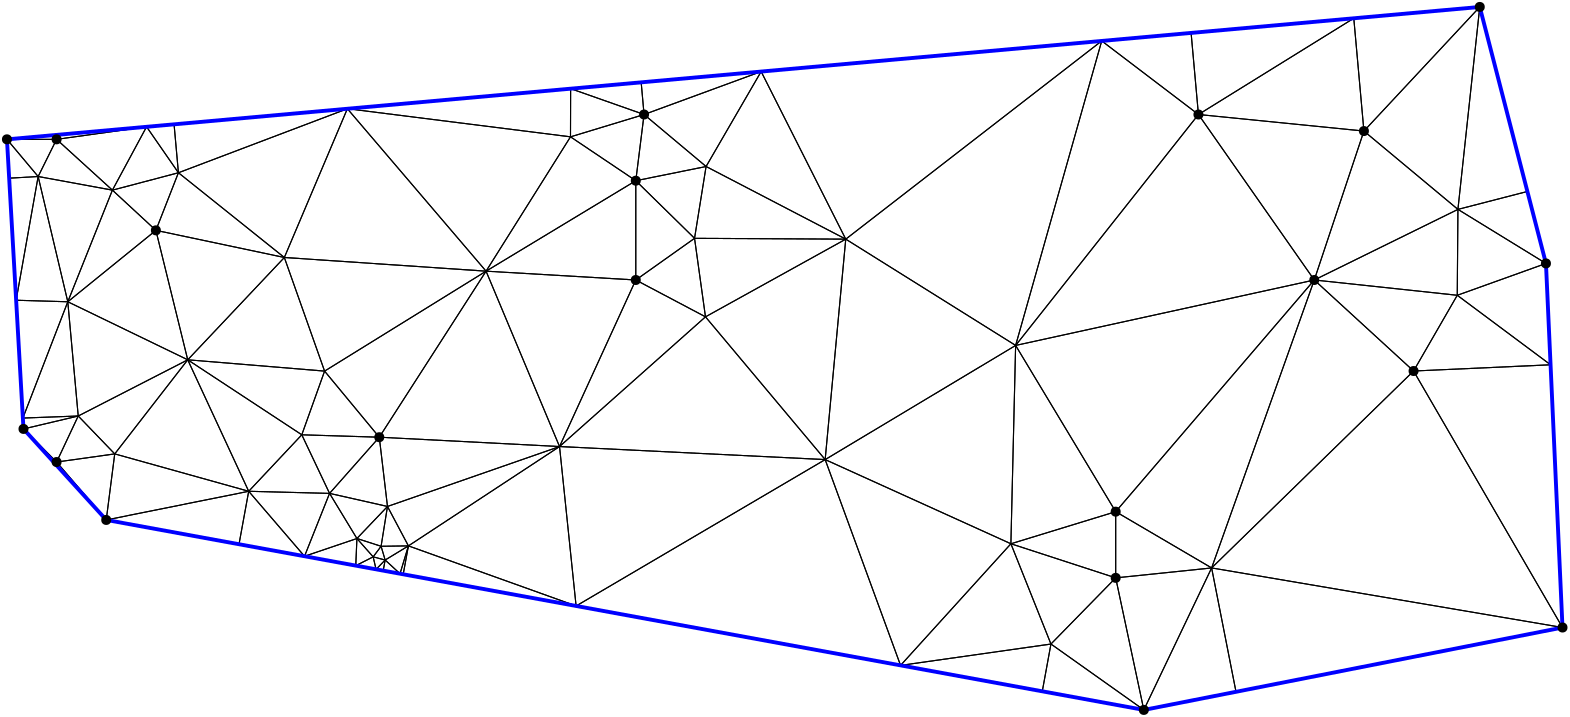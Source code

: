 <?xml version="1.0"?>
<!DOCTYPE ipe SYSTEM "ipe.dtd">
<ipe version="70218" creator="Ipe 7.2.24">
<info created="D:20221020151441" modified="D:20221020151441"/>
<ipestyle name="basic">
<symbol name="mark/disk(sx)" transformations="translations">
<path fill="sym-stroke">
0.6 0 0 0.6 0 0 e
</path>
</symbol>
<anglesize name="22.5 deg" value="22.5"/>
<anglesize name="30 deg" value="30"/>
<anglesize name="45 deg" value="45"/>
<anglesize name="60 deg" value="60"/>
<anglesize name="90 deg" value="90"/>
<arrowsize name="large" value="10"/>
<arrowsize name="small" value="5"/>
<arrowsize name="tiny" value="3"/>
<color name="blue" value="0 0 1"/>
<color name="gray" value="0.745"/>
<color name="green" value="0 1 0"/>
<color name="red" value="1 0 0"/>
<color name="pink" value="1 0.753 0.796"/>
<pen name="heavier" value="0.8"/>
<pen name="fat" value="1.4"/>
<pen name="ultrafat" value="2"/>
<gridsize name="16 pts (~6 mm)" value="16"/>
<gridsize name="32 pts (~12 mm)" value="32"/>
<gridsize name="4 pts" value="4"/>
<gridsize name="8 pts (~3 mm)" value="8"/>
<opacity name="10%" value="0.1"/>
<opacity name="25%" value="0.25"/>
<opacity name="50%" value="0.5"/>
<opacity name="75%" value="0.75"/>
<symbolsize name="large" value="5"/>
<symbolsize name="small" value="2"/>
<symbolsize name="tiny" value="1.1"/>
<textsize name="huge" value="\huge"/>
<textsize name="large" value="\large"/>
<textsize name="small" value="\small"/>
<textsize name="tiny" value="	iny"/>
<tiling name="falling" angle="-60" step="4" width="1"/>
<tiling name="rising" angle="30" step="4" width="1"/>
</ipestyle>
<page>
<layer name="hull"/>
<layer name="constraints"/>
<layer name="triangulation"/>
<layer name="obtuse"/>
<layer name="blub"/>
<layer name="problems"/>
<view layers="hull constraints triangulation obtuse blub" active="triangulation"/>
<path layer="triangulation" stroke="black">
53.9654 646.897 m 
66.2656 669.71 l 
</path>
<path layer="triangulation" stroke="black">
66.2656 669.71 m 
33.8723 665.191 l 
</path>
<path layer="triangulation" stroke="black">
33.8723 665.191 m 
53.9654 646.897 l 
</path>
<path layer="triangulation" stroke="black">
152.992 533.027 m 
150.043 557.957 l 
</path>
<path layer="triangulation" stroke="black">
150.043 557.957 m 
132.141 537.731 l 
</path>
<path layer="triangulation" stroke="black">
132.141 537.731 m 
152.992 533.027 l 
</path>
<path layer="triangulation" stroke="black">
563.355 646.426 m 
538.351 639.973 l 
</path>
<path layer="triangulation" stroke="black">
538.351 639.973 m 
570.043 620.511 l 
</path>
<path layer="triangulation" stroke="black">
570.043 620.511 m 
563.355 646.426 l 
</path>
<path layer="triangulation" stroke="black">
77.7294 653.162 m 
76.162 670.599 l 
</path>
<path layer="triangulation" stroke="black">
76.162 670.599 m 
66.2656 669.71 l 
</path>
<path layer="triangulation" stroke="black">
66.2656 669.71 m 
77.7294 653.162 l 
</path>
<path layer="triangulation" stroke="black">
444.936 674.128 m 
486.638 614.553 l 
</path>
<path layer="triangulation" stroke="black">
486.638 614.553 m 
504.511 668.17 l 
</path>
<path layer="triangulation" stroke="black">
504.511 668.17 m 
444.936 674.128 l 
</path>
<path layer="triangulation" stroke="black">
415.149 531.149 m 
449.683 510.893 l 
</path>
<path layer="triangulation" stroke="black">
449.683 510.893 m 
486.638 614.553 l 
</path>
<path layer="triangulation" stroke="black">
486.638 614.553 m 
415.149 531.149 l 
</path>
<path layer="triangulation" stroke="black">
415.149 531.149 m 
415.149 507.319 l 
</path>
<path layer="triangulation" stroke="black">
415.149 507.319 m 
449.683 510.893 l 
</path>
<path layer="triangulation" stroke="black">
449.683 510.893 m 
415.149 531.149 l 
</path>
<path layer="triangulation" stroke="black">
33.2793 548.482 m 
33.8723 549.021 l 
</path>
<path layer="triangulation" stroke="black">
33.8723 549.021 m 
21.9574 560.936 l 
</path>
<path layer="triangulation" stroke="black">
21.9574 560.936 m 
33.2793 548.482 l 
</path>
<path layer="triangulation" stroke="black">
54.801 551.946 m 
51.7447 528.17 l 
</path>
<path layer="triangulation" stroke="black">
51.7447 528.17 m 
103.032 538.49 l 
</path>
<path layer="triangulation" stroke="black">
103.032 538.49 m 
54.801 551.946 l 
</path>
<path layer="triangulation" stroke="black">
27.2321 651.804 m 
37.9056 606.715 l 
</path>
<path layer="triangulation" stroke="black">
37.9056 606.715 m 
53.9654 646.897 l 
</path>
<path layer="triangulation" stroke="black">
53.9654 646.897 m 
27.2321 651.804 l 
</path>
<path layer="triangulation" stroke="black">
122.144 558.823 m 
132.141 537.731 l 
</path>
<path layer="triangulation" stroke="black">
132.141 537.731 m 
150.043 557.957 l 
</path>
<path layer="triangulation" stroke="black">
150.043 557.957 m 
122.144 558.823 l 
</path>
<path layer="triangulation" stroke="black">
379.124 590.996 m 
486.638 614.553 l 
</path>
<path layer="triangulation" stroke="black">
486.638 614.553 m 
444.936 674.128 l 
</path>
<path layer="triangulation" stroke="black">
444.936 674.128 m 
379.124 590.996 l 
</path>
<path layer="triangulation" stroke="black">
21.9574 560.936 m 
41.66 565.591 l 
</path>
<path layer="triangulation" stroke="black">
41.66 565.591 m 
21.7339 564.848 l 
</path>
<path layer="triangulation" stroke="black">
21.7339 564.848 m 
21.9574 560.936 l 
</path>
<path layer="triangulation" stroke="black">
54.801 551.946 m 
81.0833 585.82 l 
</path>
<path layer="triangulation" stroke="black">
81.0833 585.82 m 
41.66 565.591 l 
</path>
<path layer="triangulation" stroke="black">
41.66 565.591 m 
54.801 551.946 l 
</path>
<path layer="triangulation" stroke="black">
53.9654 646.897 m 
37.9056 606.715 l 
</path>
<path layer="triangulation" stroke="black">
37.9056 606.715 m 
69.617 632.426 l 
</path>
<path layer="triangulation" stroke="black">
69.617 632.426 m 
53.9654 646.897 l 
</path>
<path layer="triangulation" stroke="black">
267.688 655.412 m 
287.508 689.597 l 
</path>
<path layer="triangulation" stroke="black">
287.508 689.597 m 
245.362 674.128 l 
</path>
<path layer="triangulation" stroke="black">
245.362 674.128 m 
267.688 655.412 l 
</path>
<path layer="triangulation" stroke="black">
538.113 609.051 m 
522.383 581.787 l 
</path>
<path layer="triangulation" stroke="black">
522.383 581.787 m 
571.701 584.029 l 
</path>
<path layer="triangulation" stroke="black">
571.701 584.029 m 
538.113 609.051 l 
</path>
<path layer="triangulation" stroke="black">
33.7291 666.785 m 
16 665.191 l 
</path>
<path layer="triangulation" stroke="black">
16 665.191 m 
33.8723 665.191 l 
</path>
<path layer="triangulation" stroke="black">
33.8723 665.191 m 
33.7291 666.785 l 
</path>
<path layer="triangulation" stroke="black">
242.383 650.298 m 
242.383 614.553 l 
</path>
<path layer="triangulation" stroke="black">
242.383 614.553 m 
263.536 629.554 l 
</path>
<path layer="triangulation" stroke="black">
263.536 629.554 m 
242.383 650.298 l 
</path>
<path layer="triangulation" stroke="black">
267.471 601.291 m 
317.972 629.258 l 
</path>
<path layer="triangulation" stroke="black">
317.972 629.258 m 
263.536 629.554 l 
</path>
<path layer="triangulation" stroke="black">
263.536 629.554 m 
267.471 601.291 l 
</path>
<path layer="triangulation" stroke="black">
242.383 650.298 m 
245.362 674.128 l 
</path>
<path layer="triangulation" stroke="black">
245.362 674.128 m 
218.877 666.09 l 
</path>
<path layer="triangulation" stroke="black">
218.877 666.09 m 
242.383 650.298 l 
</path>
<path layer="triangulation" stroke="black">
152.155 513.747 m 
160.528 518.833 l 
</path>
<path layer="triangulation" stroke="black">
160.528 518.833 m 
150.692 518.69 l 
</path>
<path layer="triangulation" stroke="black">
150.692 518.69 m 
152.155 513.747 l 
</path>
<path layer="triangulation" stroke="black">
449.683 510.893 m 
415.149 507.319 l 
</path>
<path layer="triangulation" stroke="black">
415.149 507.319 m 
425.277 459.779 l 
</path>
<path layer="triangulation" stroke="black">
425.277 459.779 m 
449.683 510.893 l 
</path>
<path layer="triangulation" stroke="black">
214.933 554.591 m 
242.383 614.553 l 
</path>
<path layer="triangulation" stroke="black">
242.383 614.553 m 
188.484 617.729 l 
</path>
<path layer="triangulation" stroke="black">
188.484 617.729 m 
214.933 554.591 l 
</path>
<path layer="triangulation" stroke="black">
458.459 466.31 m 
449.683 510.893 l 
</path>
<path layer="triangulation" stroke="black">
449.683 510.893 m 
425.277 459.779 l 
</path>
<path layer="triangulation" stroke="black">
425.277 459.779 m 
458.459 466.31 l 
</path>
<path layer="triangulation" stroke="black">
21.9574 560.936 m 
33.8723 549.021 l 
</path>
<path layer="triangulation" stroke="black">
33.8723 549.021 m 
41.66 565.591 l 
</path>
<path layer="triangulation" stroke="black">
41.66 565.591 m 
21.9574 560.936 l 
</path>
<path layer="triangulation" stroke="black">
141.577 511.722 m 
147.834 514.885 l 
</path>
<path layer="triangulation" stroke="black">
147.834 514.885 m 
141.987 521.494 l 
</path>
<path layer="triangulation" stroke="black">
141.987 521.494 m 
141.577 511.722 l 
</path>
<path layer="triangulation" stroke="black">
214.933 554.591 m 
160.528 518.833 l 
</path>
<path layer="triangulation" stroke="black">
160.528 518.833 m 
220.896 497.2 l 
</path>
<path layer="triangulation" stroke="black">
220.896 497.2 m 
214.933 554.591 l 
</path>
<path layer="triangulation" stroke="black">
132.141 537.731 m 
141.987 521.494 l 
</path>
<path layer="triangulation" stroke="black">
141.987 521.494 m 
152.992 533.027 l 
</path>
<path layer="triangulation" stroke="black">
152.992 533.027 m 
132.141 537.731 l 
</path>
<path layer="triangulation" stroke="black">
150.692 518.69 m 
152.992 533.027 l 
</path>
<path layer="triangulation" stroke="black">
152.992 533.027 m 
141.987 521.494 l 
</path>
<path layer="triangulation" stroke="black">
141.987 521.494 m 
150.692 518.69 l 
</path>
<path layer="triangulation" stroke="black">
51.7447 528.17 m 
54.801 551.946 l 
</path>
<path layer="triangulation" stroke="black">
54.801 551.946 m 
33.8723 549.021 l 
</path>
<path layer="triangulation" stroke="black">
33.8723 549.021 m 
51.7447 528.17 l 
</path>
<path layer="triangulation" stroke="black">
132.141 537.731 m 
123.123 515.101 l 
</path>
<path layer="triangulation" stroke="black">
123.123 515.101 m 
141.987 521.494 l 
</path>
<path layer="triangulation" stroke="black">
141.987 521.494 m 
132.141 537.731 l 
</path>
<path layer="triangulation" stroke="black">
214.933 554.591 m 
188.484 617.729 l 
</path>
<path layer="triangulation" stroke="black">
188.484 617.729 m 
150.043 557.957 l 
</path>
<path layer="triangulation" stroke="black">
150.043 557.957 m 
214.933 554.591 l 
</path>
<path layer="triangulation" stroke="black">
115.861 622.653 m 
69.617 632.426 l 
</path>
<path layer="triangulation" stroke="black">
69.617 632.426 m 
81.0833 585.82 l 
</path>
<path layer="triangulation" stroke="black">
81.0833 585.82 m 
115.861 622.653 l 
</path>
<path layer="triangulation" stroke="black">
188.484 617.729 m 
115.861 622.653 l 
</path>
<path layer="triangulation" stroke="black">
115.861 622.653 m 
130.35 581.753 l 
</path>
<path layer="triangulation" stroke="black">
130.35 581.753 m 
188.484 617.729 l 
</path>
<path layer="triangulation" stroke="black">
218.925 683.432 m 
245.362 674.128 l 
</path>
<path layer="triangulation" stroke="black">
245.362 674.128 m 
244.32 685.715 l 
</path>
<path layer="triangulation" stroke="black">
244.32 685.715 m 
218.925 683.432 l 
</path>
<path layer="triangulation" stroke="black">
77.7294 653.162 m 
66.2656 669.71 l 
</path>
<path layer="triangulation" stroke="black">
66.2656 669.71 m 
53.9654 646.897 l 
</path>
<path layer="triangulation" stroke="black">
53.9654 646.897 m 
77.7294 653.162 l 
</path>
<path layer="triangulation" stroke="black">
242.383 650.298 m 
263.536 629.554 l 
</path>
<path layer="triangulation" stroke="black">
263.536 629.554 m 
267.688 655.412 l 
</path>
<path layer="triangulation" stroke="black">
267.688 655.412 m 
242.383 650.298 l 
</path>
<path layer="triangulation" stroke="black">
245.362 674.128 m 
287.508 689.597 l 
</path>
<path layer="triangulation" stroke="black">
287.508 689.597 m 
244.32 685.715 l 
</path>
<path layer="triangulation" stroke="black">
244.32 685.715 m 
245.362 674.128 l 
</path>
<path layer="triangulation" stroke="black">
504.511 668.17 m 
538.351 639.973 l 
</path>
<path layer="triangulation" stroke="black">
538.351 639.973 m 
546.213 712.851 l 
</path>
<path layer="triangulation" stroke="black">
546.213 712.851 m 
504.511 668.17 l 
</path>
<path layer="triangulation" stroke="black">
538.113 609.051 m 
486.638 614.553 l 
</path>
<path layer="triangulation" stroke="black">
486.638 614.553 m 
522.383 581.787 l 
</path>
<path layer="triangulation" stroke="black">
522.383 581.787 m 
538.113 609.051 l 
</path>
<path layer="triangulation" stroke="black">
267.471 601.291 m 
263.536 629.554 l 
</path>
<path layer="triangulation" stroke="black">
263.536 629.554 m 
242.383 614.553 l 
</path>
<path layer="triangulation" stroke="black">
242.383 614.553 m 
267.471 601.291 l 
</path>
<path layer="triangulation" stroke="black">
379.124 590.996 m 
415.149 531.149 l 
</path>
<path layer="triangulation" stroke="black">
415.149 531.149 m 
486.638 614.553 l 
</path>
<path layer="triangulation" stroke="black">
486.638 614.553 m 
379.124 590.996 l 
</path>
<path layer="triangulation" stroke="black">
377.422 519.595 m 
415.149 507.319 l 
</path>
<path layer="triangulation" stroke="black">
415.149 507.319 m 
415.149 531.149 l 
</path>
<path layer="triangulation" stroke="black">
415.149 531.149 m 
377.422 519.595 l 
</path>
<path layer="triangulation" stroke="black">
150.043 557.957 m 
152.992 533.027 l 
</path>
<path layer="triangulation" stroke="black">
152.992 533.027 m 
214.933 554.591 l 
</path>
<path layer="triangulation" stroke="black">
214.933 554.591 m 
150.043 557.957 l 
</path>
<path layer="triangulation" stroke="black">
391.839 483.501 m 
388.721 466.472 l 
</path>
<path layer="triangulation" stroke="black">
388.721 466.472 m 
425.277 459.779 l 
</path>
<path layer="triangulation" stroke="black">
425.277 459.779 m 
391.839 483.501 l 
</path>
<path layer="triangulation" stroke="black">
152.155 513.747 m 
157.503 508.807 l 
</path>
<path layer="triangulation" stroke="black">
157.503 508.807 m 
160.528 518.833 l 
</path>
<path layer="triangulation" stroke="black">
160.528 518.833 m 
152.155 513.747 l 
</path>
<path layer="triangulation" stroke="black">
147.834 514.885 m 
150.692 518.69 l 
</path>
<path layer="triangulation" stroke="black">
150.692 518.69 m 
141.987 521.494 l 
</path>
<path layer="triangulation" stroke="black">
141.987 521.494 m 
147.834 514.885 l 
</path>
<path layer="triangulation" stroke="black">
141.577 511.722 m 
141.987 521.494 l 
</path>
<path layer="triangulation" stroke="black">
141.987 521.494 m 
123.123 515.101 l 
</path>
<path layer="triangulation" stroke="black">
123.123 515.101 m 
141.577 511.722 l 
</path>
<path layer="triangulation" stroke="black">
148.884 510.385 m 
147.834 514.885 l 
</path>
<path layer="triangulation" stroke="black">
147.834 514.885 m 
141.577 511.722 l 
</path>
<path layer="triangulation" stroke="black">
141.577 511.722 m 
148.884 510.385 l 
</path>
<path layer="triangulation" stroke="black">
148.884 510.385 m 
152.155 513.747 l 
</path>
<path layer="triangulation" stroke="black">
152.155 513.747 m 
147.834 514.885 l 
</path>
<path layer="triangulation" stroke="black">
147.834 514.885 m 
148.884 510.385 l 
</path>
<path layer="triangulation" stroke="black">
151.453 509.914 m 
152.155 513.747 l 
</path>
<path layer="triangulation" stroke="black">
152.155 513.747 m 
148.884 510.385 l 
</path>
<path layer="triangulation" stroke="black">
148.884 510.385 m 
151.453 509.914 l 
</path>
<path layer="triangulation" stroke="black">
147.834 514.885 m 
152.155 513.747 l 
</path>
<path layer="triangulation" stroke="black">
152.155 513.747 m 
150.692 518.69 l 
</path>
<path layer="triangulation" stroke="black">
150.692 518.69 m 
147.834 514.885 l 
</path>
<path layer="triangulation" stroke="black">
157.503 508.807 m 
158.653 508.596 l 
</path>
<path layer="triangulation" stroke="black">
158.653 508.596 m 
160.528 518.833 l 
</path>
<path layer="triangulation" stroke="black">
160.528 518.833 m 
157.503 508.807 l 
</path>
<path layer="triangulation" stroke="black">
81.0833 585.82 m 
54.801 551.946 l 
</path>
<path layer="triangulation" stroke="black">
54.801 551.946 m 
103.032 538.49 l 
</path>
<path layer="triangulation" stroke="black">
103.032 538.49 m 
81.0833 585.82 l 
</path>
<path layer="triangulation" stroke="black">
99.5405 519.419 m 
123.123 515.101 l 
</path>
<path layer="triangulation" stroke="black">
123.123 515.101 m 
103.032 538.49 l 
</path>
<path layer="triangulation" stroke="black">
103.032 538.49 m 
99.5405 519.419 l 
</path>
<path layer="triangulation" stroke="black">
160.528 518.833 m 
152.992 533.027 l 
</path>
<path layer="triangulation" stroke="black">
152.992 533.027 m 
150.692 518.69 l 
</path>
<path layer="triangulation" stroke="black">
150.692 518.69 m 
160.528 518.833 l 
</path>
<path layer="triangulation" stroke="black">
160.528 518.833 m 
214.933 554.591 l 
</path>
<path layer="triangulation" stroke="black">
214.933 554.591 m 
152.992 533.027 l 
</path>
<path layer="triangulation" stroke="black">
152.992 533.027 m 
160.528 518.833 l 
</path>
<path layer="triangulation" stroke="black">
130.35 581.753 m 
122.144 558.823 l 
</path>
<path layer="triangulation" stroke="black">
122.144 558.823 m 
150.043 557.957 l 
</path>
<path layer="triangulation" stroke="black">
150.043 557.957 m 
130.35 581.753 l 
</path>
<path layer="triangulation" stroke="black">
103.032 538.49 m 
123.123 515.101 l 
</path>
<path layer="triangulation" stroke="black">
123.123 515.101 m 
132.141 537.731 l 
</path>
<path layer="triangulation" stroke="black">
132.141 537.731 m 
103.032 538.49 l 
</path>
<path layer="triangulation" stroke="black">
51.7447 528.17 m 
99.5405 519.419 l 
</path>
<path layer="triangulation" stroke="black">
99.5405 519.419 m 
103.032 538.49 l 
</path>
<path layer="triangulation" stroke="black">
103.032 538.49 m 
51.7447 528.17 l 
</path>
<path layer="triangulation" stroke="black">
122.144 558.823 m 
81.0833 585.82 l 
</path>
<path layer="triangulation" stroke="black">
81.0833 585.82 m 
103.032 538.49 l 
</path>
<path layer="triangulation" stroke="black">
103.032 538.49 m 
122.144 558.823 l 
</path>
<path layer="triangulation" stroke="black">
41.66 565.591 m 
33.8723 549.021 l 
</path>
<path layer="triangulation" stroke="black">
33.8723 549.021 m 
54.801 551.946 l 
</path>
<path layer="triangulation" stroke="black">
54.801 551.946 m 
41.66 565.591 l 
</path>
<path layer="triangulation" stroke="black">
51.7447 528.17 m 
33.8723 549.021 l 
</path>
<path layer="triangulation" stroke="black">
33.8723 549.021 m 
33.2793 548.482 l 
</path>
<path layer="triangulation" stroke="black">
33.2793 548.482 m 
51.7447 528.17 l 
</path>
<path layer="triangulation" stroke="black">
21.7339 564.848 m 
41.66 565.591 l 
</path>
<path layer="triangulation" stroke="black">
41.66 565.591 m 
37.9056 606.715 l 
</path>
<path layer="triangulation" stroke="black">
37.9056 606.715 m 
21.7339 564.848 l 
</path>
<path layer="triangulation" stroke="black">
21.7339 564.848 m 
37.9056 606.715 l 
</path>
<path layer="triangulation" stroke="black">
37.9056 606.715 m 
19.3103 607.262 l 
</path>
<path layer="triangulation" stroke="black">
19.3103 607.262 m 
21.7339 564.848 l 
</path>
<path layer="triangulation" stroke="black">
41.66 565.591 m 
81.0833 585.82 l 
</path>
<path layer="triangulation" stroke="black">
81.0833 585.82 m 
37.9056 606.715 l 
</path>
<path layer="triangulation" stroke="black">
37.9056 606.715 m 
41.66 565.591 l 
</path>
<path layer="triangulation" stroke="black">
37.9056 606.715 m 
27.2321 651.804 l 
</path>
<path layer="triangulation" stroke="black">
27.2321 651.804 m 
19.3103 607.262 l 
</path>
<path layer="triangulation" stroke="black">
19.3103 607.262 m 
37.9056 606.715 l 
</path>
<path layer="triangulation" stroke="black">
27.2321 651.804 m 
16 665.191 l 
</path>
<path layer="triangulation" stroke="black">
16 665.191 m 
16.7991 651.208 l 
</path>
<path layer="triangulation" stroke="black">
16.7991 651.208 m 
27.2321 651.804 l 
</path>
<path layer="triangulation" stroke="black">
16 665.191 m 
27.2321 651.804 l 
</path>
<path layer="triangulation" stroke="black">
27.2321 651.804 m 
33.8723 665.191 l 
</path>
<path layer="triangulation" stroke="black">
33.8723 665.191 m 
16 665.191 l 
</path>
<path layer="triangulation" stroke="black">
16.7991 651.208 m 
19.3103 607.262 l 
</path>
<path layer="triangulation" stroke="black">
19.3103 607.262 m 
27.2321 651.804 l 
</path>
<path layer="triangulation" stroke="black">
27.2321 651.804 m 
16.7991 651.208 l 
</path>
<path layer="triangulation" stroke="black">
66.2656 669.71 m 
33.7291 666.785 l 
</path>
<path layer="triangulation" stroke="black">
33.7291 666.785 m 
33.8723 665.191 l 
</path>
<path layer="triangulation" stroke="black">
33.8723 665.191 m 
66.2656 669.71 l 
</path>
<path layer="triangulation" stroke="black">
138.555 676.208 m 
76.162 670.599 l 
</path>
<path layer="triangulation" stroke="black">
76.162 670.599 m 
77.7294 653.162 l 
</path>
<path layer="triangulation" stroke="black">
77.7294 653.162 m 
138.555 676.208 l 
</path>
<path layer="triangulation" stroke="black">
188.484 617.729 m 
138.555 676.208 l 
</path>
<path layer="triangulation" stroke="black">
138.555 676.208 m 
115.861 622.653 l 
</path>
<path layer="triangulation" stroke="black">
115.861 622.653 m 
188.484 617.729 l 
</path>
<path layer="triangulation" stroke="black">
115.861 622.653 m 
77.7294 653.162 l 
</path>
<path layer="triangulation" stroke="black">
77.7294 653.162 m 
69.617 632.426 l 
</path>
<path layer="triangulation" stroke="black">
69.617 632.426 m 
115.861 622.653 l 
</path>
<path layer="triangulation" stroke="black">
115.861 622.653 m 
138.555 676.208 l 
</path>
<path layer="triangulation" stroke="black">
138.555 676.208 m 
77.7294 653.162 l 
</path>
<path layer="triangulation" stroke="black">
77.7294 653.162 m 
115.861 622.653 l 
</path>
<path layer="triangulation" stroke="black">
27.2321 651.804 m 
53.9654 646.897 l 
</path>
<path layer="triangulation" stroke="black">
53.9654 646.897 m 
33.8723 665.191 l 
</path>
<path layer="triangulation" stroke="black">
33.8723 665.191 m 
27.2321 651.804 l 
</path>
<path layer="triangulation" stroke="black">
69.617 632.426 m 
77.7294 653.162 l 
</path>
<path layer="triangulation" stroke="black">
77.7294 653.162 m 
53.9654 646.897 l 
</path>
<path layer="triangulation" stroke="black">
53.9654 646.897 m 
69.617 632.426 l 
</path>
<path layer="triangulation" stroke="black">
115.861 622.653 m 
81.0833 585.82 l 
</path>
<path layer="triangulation" stroke="black">
81.0833 585.82 m 
130.35 581.753 l 
</path>
<path layer="triangulation" stroke="black">
130.35 581.753 m 
115.861 622.653 l 
</path>
<path layer="triangulation" stroke="black">
69.617 632.426 m 
37.9056 606.715 l 
</path>
<path layer="triangulation" stroke="black">
37.9056 606.715 m 
81.0833 585.82 l 
</path>
<path layer="triangulation" stroke="black">
81.0833 585.82 m 
69.617 632.426 l 
</path>
<path layer="triangulation" stroke="black">
81.0833 585.82 m 
122.144 558.823 l 
</path>
<path layer="triangulation" stroke="black">
122.144 558.823 m 
130.35 581.753 l 
</path>
<path layer="triangulation" stroke="black">
130.35 581.753 m 
81.0833 585.82 l 
</path>
<path layer="triangulation" stroke="black">
103.032 538.49 m 
132.141 537.731 l 
</path>
<path layer="triangulation" stroke="black">
132.141 537.731 m 
122.144 558.823 l 
</path>
<path layer="triangulation" stroke="black">
122.144 558.823 m 
103.032 538.49 l 
</path>
<path layer="triangulation" stroke="black">
415.149 531.149 m 
379.124 590.996 l 
</path>
<path layer="triangulation" stroke="black">
379.124 590.996 m 
377.422 519.595 l 
</path>
<path layer="triangulation" stroke="black">
377.422 519.595 m 
415.149 531.149 l 
</path>
<path layer="triangulation" stroke="black">
317.972 629.258 m 
379.124 590.996 l 
</path>
<path layer="triangulation" stroke="black">
379.124 590.996 m 
410.119 700.618 l 
</path>
<path layer="triangulation" stroke="black">
410.119 700.618 m 
317.972 629.258 l 
</path>
<path layer="triangulation" stroke="black">
150.043 557.957 m 
188.484 617.729 l 
</path>
<path layer="triangulation" stroke="black">
188.484 617.729 m 
130.35 581.753 l 
</path>
<path layer="triangulation" stroke="black">
130.35 581.753 m 
150.043 557.957 l 
</path>
<path layer="triangulation" stroke="black">
242.383 614.553 m 
242.383 650.298 l 
</path>
<path layer="triangulation" stroke="black">
242.383 650.298 m 
188.484 617.729 l 
</path>
<path layer="triangulation" stroke="black">
188.484 617.729 m 
242.383 614.553 l 
</path>
<path layer="triangulation" stroke="black">
242.383 650.298 m 
267.688 655.412 l 
</path>
<path layer="triangulation" stroke="black">
267.688 655.412 m 
245.362 674.128 l 
</path>
<path layer="triangulation" stroke="black">
245.362 674.128 m 
242.383 650.298 l 
</path>
<path layer="triangulation" stroke="black">
263.536 629.554 m 
317.972 629.258 l 
</path>
<path layer="triangulation" stroke="black">
317.972 629.258 m 
267.688 655.412 l 
</path>
<path layer="triangulation" stroke="black">
267.688 655.412 m 
263.536 629.554 l 
</path>
<path layer="triangulation" stroke="black">
188.484 617.729 m 
218.877 666.09 l 
</path>
<path layer="triangulation" stroke="black">
218.877 666.09 m 
138.555 676.208 l 
</path>
<path layer="triangulation" stroke="black">
138.555 676.208 m 
188.484 617.729 l 
</path>
<path layer="triangulation" stroke="black">
188.484 617.729 m 
242.383 650.298 l 
</path>
<path layer="triangulation" stroke="black">
242.383 650.298 m 
218.877 666.09 l 
</path>
<path layer="triangulation" stroke="black">
218.877 666.09 m 
188.484 617.729 l 
</path>
<path layer="triangulation" stroke="black">
218.877 666.09 m 
218.925 683.432 l 
</path>
<path layer="triangulation" stroke="black">
218.925 683.432 m 
138.555 676.208 l 
</path>
<path layer="triangulation" stroke="black">
138.555 676.208 m 
218.877 666.09 l 
</path>
<path layer="triangulation" stroke="black">
218.877 666.09 m 
245.362 674.128 l 
</path>
<path layer="triangulation" stroke="black">
245.362 674.128 m 
218.925 683.432 l 
</path>
<path layer="triangulation" stroke="black">
218.925 683.432 m 
218.877 666.09 l 
</path>
<path layer="triangulation" stroke="black">
444.936 674.128 m 
504.511 668.17 l 
</path>
<path layer="triangulation" stroke="black">
504.511 668.17 m 
500.861 708.774 l 
</path>
<path layer="triangulation" stroke="black">
500.861 708.774 m 
444.936 674.128 l 
</path>
<path layer="triangulation" stroke="black">
444.936 674.128 m 
500.861 708.774 l 
</path>
<path layer="triangulation" stroke="black">
500.861 708.774 m 
442.295 703.51 l 
</path>
<path layer="triangulation" stroke="black">
442.295 703.51 m 
444.936 674.128 l 
</path>
<path layer="triangulation" stroke="black">
504.511 668.17 m 
546.213 712.851 l 
</path>
<path layer="triangulation" stroke="black">
546.213 712.851 m 
500.861 708.774 l 
</path>
<path layer="triangulation" stroke="black">
500.861 708.774 m 
504.511 668.17 l 
</path>
<path layer="triangulation" stroke="black">
267.688 655.412 m 
317.972 629.258 l 
</path>
<path layer="triangulation" stroke="black">
317.972 629.258 m 
287.508 689.597 l 
</path>
<path layer="triangulation" stroke="black">
287.508 689.597 m 
267.688 655.412 l 
</path>
<path layer="triangulation" stroke="black">
444.936 674.128 m 
442.295 703.51 l 
</path>
<path layer="triangulation" stroke="black">
442.295 703.51 m 
410.119 700.618 l 
</path>
<path layer="triangulation" stroke="black">
410.119 700.618 m 
444.936 674.128 l 
</path>
<path layer="triangulation" stroke="black">
546.213 712.851 m 
538.351 639.973 l 
</path>
<path layer="triangulation" stroke="black">
538.351 639.973 m 
563.355 646.426 l 
</path>
<path layer="triangulation" stroke="black">
563.355 646.426 m 
546.213 712.851 l 
</path>
<path layer="triangulation" stroke="black">
504.511 668.17 m 
486.638 614.553 l 
</path>
<path layer="triangulation" stroke="black">
486.638 614.553 m 
538.351 639.973 l 
</path>
<path layer="triangulation" stroke="black">
538.351 639.973 m 
504.511 668.17 l 
</path>
<path layer="triangulation" stroke="black">
538.351 639.973 m 
538.113 609.051 l 
</path>
<path layer="triangulation" stroke="black">
538.113 609.051 m 
570.043 620.511 l 
</path>
<path layer="triangulation" stroke="black">
570.043 620.511 m 
538.351 639.973 l 
</path>
<path layer="triangulation" stroke="black">
538.351 639.973 m 
486.638 614.553 l 
</path>
<path layer="triangulation" stroke="black">
486.638 614.553 m 
538.113 609.051 l 
</path>
<path layer="triangulation" stroke="black">
538.113 609.051 m 
538.351 639.973 l 
</path>
<path layer="triangulation" stroke="black">
287.508 689.597 m 
317.972 629.258 l 
</path>
<path layer="triangulation" stroke="black">
317.972 629.258 m 
410.119 700.618 l 
</path>
<path layer="triangulation" stroke="black">
410.119 700.618 m 
287.508 689.597 l 
</path>
<path layer="triangulation" stroke="black">
317.972 629.258 m 
310.558 549.898 l 
</path>
<path layer="triangulation" stroke="black">
310.558 549.898 m 
379.124 590.996 l 
</path>
<path layer="triangulation" stroke="black">
379.124 590.996 m 
317.972 629.258 l 
</path>
<path layer="triangulation" stroke="black">
410.119 700.618 m 
379.124 590.996 l 
</path>
<path layer="triangulation" stroke="black">
379.124 590.996 m 
444.936 674.128 l 
</path>
<path layer="triangulation" stroke="black">
444.936 674.128 m 
410.119 700.618 l 
</path>
<path layer="triangulation" stroke="black">
317.972 629.258 m 
267.471 601.291 l 
</path>
<path layer="triangulation" stroke="black">
267.471 601.291 m 
310.558 549.898 l 
</path>
<path layer="triangulation" stroke="black">
310.558 549.898 m 
317.972 629.258 l 
</path>
<path layer="triangulation" stroke="black">
538.113 609.051 m 
571.701 584.029 l 
</path>
<path layer="triangulation" stroke="black">
571.701 584.029 m 
570.043 620.511 l 
</path>
<path layer="triangulation" stroke="black">
570.043 620.511 m 
538.113 609.051 l 
</path>
<path layer="triangulation" stroke="black">
522.383 581.787 m 
576 489.447 l 
</path>
<path layer="triangulation" stroke="black">
576 489.447 m 
571.701 584.029 l 
</path>
<path layer="triangulation" stroke="black">
571.701 584.029 m 
522.383 581.787 l 
</path>
<path layer="triangulation" stroke="black">
522.383 581.787 m 
449.683 510.893 l 
</path>
<path layer="triangulation" stroke="black">
449.683 510.893 m 
576 489.447 l 
</path>
<path layer="triangulation" stroke="black">
576 489.447 m 
522.383 581.787 l 
</path>
<path layer="triangulation" stroke="black">
522.383 581.787 m 
486.638 614.553 l 
</path>
<path layer="triangulation" stroke="black">
486.638 614.553 m 
449.683 510.893 l 
</path>
<path layer="triangulation" stroke="black">
449.683 510.893 m 
522.383 581.787 l 
</path>
<path layer="triangulation" stroke="black">
310.558 549.898 m 
377.422 519.595 l 
</path>
<path layer="triangulation" stroke="black">
377.422 519.595 m 
379.124 590.996 l 
</path>
<path layer="triangulation" stroke="black">
379.124 590.996 m 
310.558 549.898 l 
</path>
<path layer="triangulation" stroke="black">
310.558 549.898 m 
220.896 497.2 l 
</path>
<path layer="triangulation" stroke="black">
220.896 497.2 m 
337.701 475.813 l 
</path>
<path layer="triangulation" stroke="black">
337.701 475.813 m 
310.558 549.898 l 
</path>
<path layer="triangulation" stroke="black">
214.933 554.591 m 
310.558 549.898 l 
</path>
<path layer="triangulation" stroke="black">
310.558 549.898 m 
267.471 601.291 l 
</path>
<path layer="triangulation" stroke="black">
267.471 601.291 m 
214.933 554.591 l 
</path>
<path layer="triangulation" stroke="black">
391.839 483.501 m 
425.277 459.779 l 
</path>
<path layer="triangulation" stroke="black">
425.277 459.779 m 
415.149 507.319 l 
</path>
<path layer="triangulation" stroke="black">
415.149 507.319 m 
391.839 483.501 l 
</path>
<path layer="triangulation" stroke="black">
242.383 614.553 m 
214.933 554.591 l 
</path>
<path layer="triangulation" stroke="black">
214.933 554.591 m 
267.471 601.291 l 
</path>
<path layer="triangulation" stroke="black">
267.471 601.291 m 
242.383 614.553 l 
</path>
<path layer="triangulation" stroke="black">
160.528 518.833 m 
158.653 508.596 l 
</path>
<path layer="triangulation" stroke="black">
158.653 508.596 m 
220.896 497.2 l 
</path>
<path layer="triangulation" stroke="black">
220.896 497.2 m 
160.528 518.833 l 
</path>
<path layer="triangulation" stroke="black">
214.933 554.591 m 
220.896 497.2 l 
</path>
<path layer="triangulation" stroke="black">
220.896 497.2 m 
310.558 549.898 l 
</path>
<path layer="triangulation" stroke="black">
310.558 549.898 m 
214.933 554.591 l 
</path>
<path layer="triangulation" stroke="black">
151.453 509.914 m 
157.503 508.807 l 
</path>
<path layer="triangulation" stroke="black">
157.503 508.807 m 
152.155 513.747 l 
</path>
<path layer="triangulation" stroke="black">
152.155 513.747 m 
151.453 509.914 l 
</path>
<path layer="triangulation" stroke="black">
310.558 549.898 m 
337.701 475.813 l 
</path>
<path layer="triangulation" stroke="black">
337.701 475.813 m 
377.422 519.595 l 
</path>
<path layer="triangulation" stroke="black">
377.422 519.595 m 
310.558 549.898 l 
</path>
<path layer="triangulation" stroke="black">
337.701 475.813 m 
388.721 466.472 l 
</path>
<path layer="triangulation" stroke="black">
388.721 466.472 m 
391.839 483.501 l 
</path>
<path layer="triangulation" stroke="black">
391.839 483.501 m 
337.701 475.813 l 
</path>
<path layer="triangulation" stroke="black">
576 489.447 m 
449.683 510.893 l 
</path>
<path layer="triangulation" stroke="black">
449.683 510.893 m 
458.459 466.31 l 
</path>
<path layer="triangulation" stroke="black">
458.459 466.31 m 
576 489.447 l 
</path>
<path layer="triangulation" stroke="black">
377.422 519.595 m 
391.839 483.501 l 
</path>
<path layer="triangulation" stroke="black">
391.839 483.501 m 
415.149 507.319 l 
</path>
<path layer="triangulation" stroke="black">
415.149 507.319 m 
377.422 519.595 l 
</path>
<path layer="triangulation" stroke="black">
377.422 519.595 m 
337.701 475.813 l 
</path>
<path layer="triangulation" stroke="black">
337.701 475.813 m 
391.839 483.501 l 
</path>
<path layer="triangulation" stroke="black">
391.839 483.501 m 
377.422 519.595 l 
</path>
<path layer="hull" stroke="blue" pen="fat">
16 665.191 m 
21.9574 560.936 l 
</path>
<path layer="hull" stroke="blue" pen="fat">
21.9574 560.936 m 
51.7447 528.17 l 
</path>
<path layer="hull" stroke="blue" pen="fat">
51.7447 528.17 m 
425.277 459.779 l 
</path>
<path layer="hull" stroke="blue" pen="fat">
425.277 459.779 m 
576 489.447 l 
</path>
<path layer="hull" stroke="blue" pen="fat">
576 489.447 m 
570.043 620.511 l 
</path>
<path layer="hull" stroke="blue" pen="fat">
570.043 620.511 m 
546.213 712.851 l 
</path>
<path layer="hull" stroke="blue" pen="fat">
546.213 712.851 m 
16 665.191 l 
</path>
<use layer="points" name="mark/disk(sx)" pos="242.383 650.298" size="normal" stroke="black"/>
<use layer="points" name="mark/disk(sx)" pos="242.383 614.553" size="normal" stroke="black"/>
<use layer="points" name="mark/disk(sx)" pos="33.8723 549.021" size="normal" stroke="black"/>
<use layer="points" name="mark/disk(sx)" pos="415.149 507.319" size="normal" stroke="black"/>
<use layer="points" name="mark/disk(sx)" pos="21.9574 560.936" size="normal" stroke="black"/>
<use layer="points" name="mark/disk(sx)" pos="504.511 668.17" size="normal" stroke="black"/>
<use layer="points" name="mark/disk(sx)" pos="150.043 557.957" size="normal" stroke="black"/>
<use layer="points" name="mark/disk(sx)" pos="69.617 632.426" size="normal" stroke="black"/>
<use layer="points" name="mark/disk(sx)" pos="570.043 620.511" size="normal" stroke="black"/>
<use layer="points" name="mark/disk(sx)" pos="16 665.191" size="normal" stroke="black"/>
<use layer="points" name="mark/disk(sx)" pos="51.7447 528.17" size="normal" stroke="black"/>
<use layer="points" name="mark/disk(sx)" pos="245.362 674.128" size="normal" stroke="black"/>
<use layer="points" name="mark/disk(sx)" pos="546.213 712.851" size="normal" stroke="black"/>
<use layer="points" name="mark/disk(sx)" pos="33.8723 665.191" size="normal" stroke="black"/>
<use layer="points" name="mark/disk(sx)" pos="522.383 581.787" size="normal" stroke="black"/>
<use layer="points" name="mark/disk(sx)" pos="444.936 674.128" size="normal" stroke="black"/>
<use layer="points" name="mark/disk(sx)" pos="415.149 531.149" size="normal" stroke="black"/>
<use layer="points" name="mark/disk(sx)" pos="425.277 459.779" size="normal" stroke="black"/>
<use layer="points" name="mark/disk(sx)" pos="486.638 614.553" size="normal" stroke="black"/>
<use layer="points" name="mark/disk(sx)" pos="576 489.447" size="normal" stroke="black"/>
</page>
</ipe>
